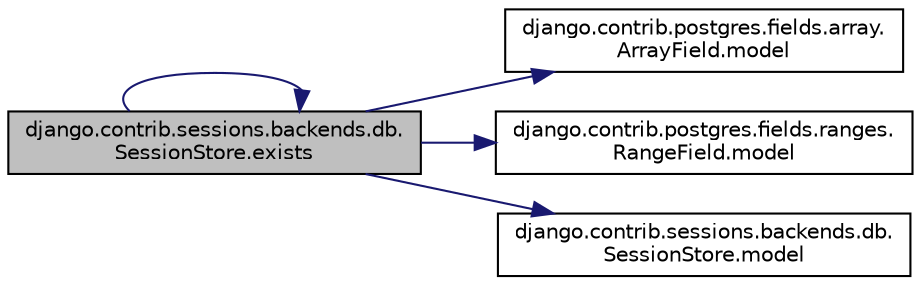 digraph "django.contrib.sessions.backends.db.SessionStore.exists"
{
 // LATEX_PDF_SIZE
  edge [fontname="Helvetica",fontsize="10",labelfontname="Helvetica",labelfontsize="10"];
  node [fontname="Helvetica",fontsize="10",shape=record];
  rankdir="LR";
  Node1 [label="django.contrib.sessions.backends.db.\lSessionStore.exists",height=0.2,width=0.4,color="black", fillcolor="grey75", style="filled", fontcolor="black",tooltip=" "];
  Node1 -> Node1 [color="midnightblue",fontsize="10",style="solid",fontname="Helvetica"];
  Node1 -> Node2 [color="midnightblue",fontsize="10",style="solid",fontname="Helvetica"];
  Node2 [label="django.contrib.postgres.fields.array.\lArrayField.model",height=0.2,width=0.4,color="black", fillcolor="white", style="filled",URL="$dc/ddf/classdjango_1_1contrib_1_1postgres_1_1fields_1_1array_1_1_array_field.html#a43ec884d709f829e50c6881dc369ce94",tooltip=" "];
  Node1 -> Node3 [color="midnightblue",fontsize="10",style="solid",fontname="Helvetica"];
  Node3 [label="django.contrib.postgres.fields.ranges.\lRangeField.model",height=0.2,width=0.4,color="black", fillcolor="white", style="filled",URL="$d5/d99/classdjango_1_1contrib_1_1postgres_1_1fields_1_1ranges_1_1_range_field.html#a5f5cfd6917f141914484d606279cf20a",tooltip=" "];
  Node1 -> Node4 [color="midnightblue",fontsize="10",style="solid",fontname="Helvetica"];
  Node4 [label="django.contrib.sessions.backends.db.\lSessionStore.model",height=0.2,width=0.4,color="black", fillcolor="white", style="filled",URL="$d2/d1a/classdjango_1_1contrib_1_1sessions_1_1backends_1_1db_1_1_session_store.html#a9b2f42869f296eab5fab4dd5867285df",tooltip=" "];
}
